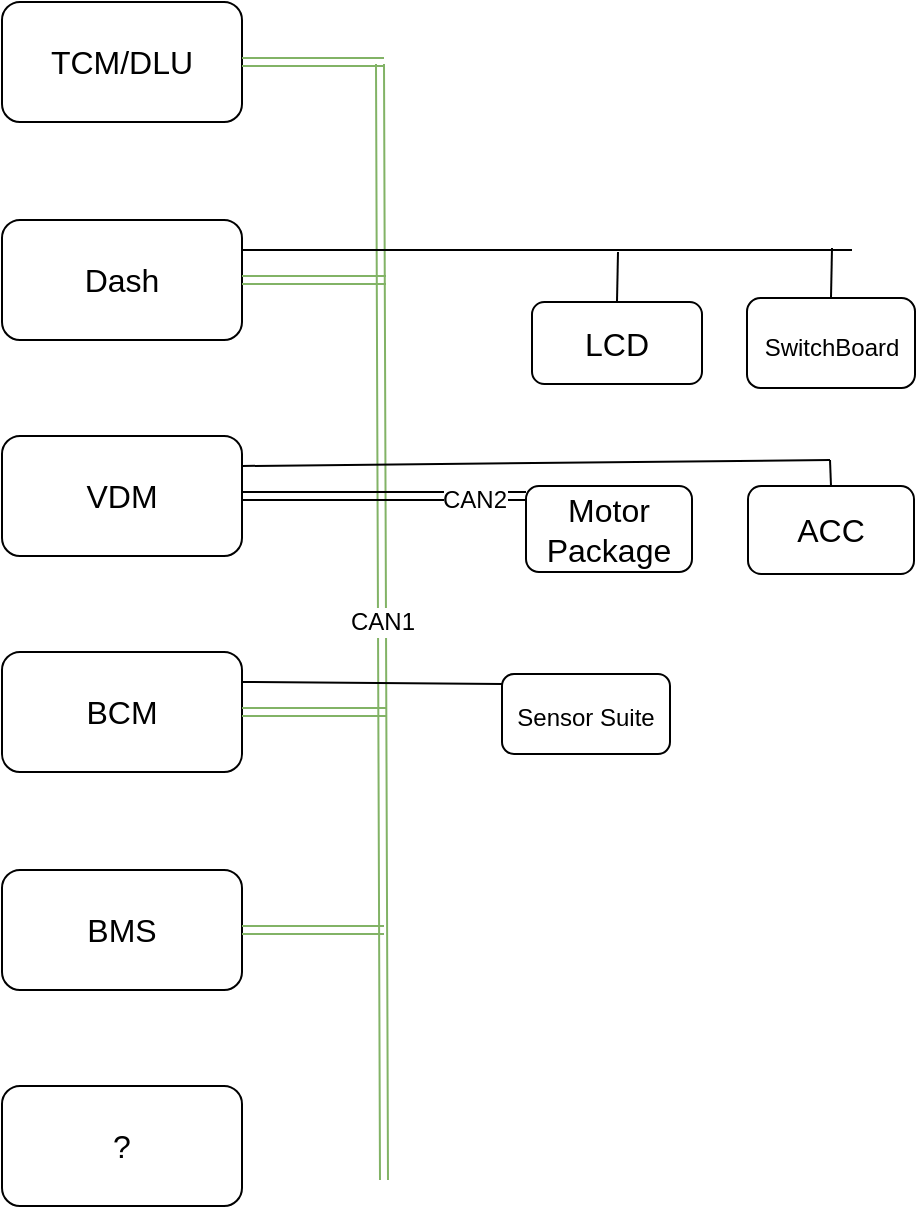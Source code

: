 <mxfile version="21.7.5" type="github">
  <diagram name="Page-1" id="QFaHgK8QH7e0BLoNnNYx">
    <mxGraphModel dx="1522" dy="1214" grid="0" gridSize="10" guides="1" tooltips="1" connect="1" arrows="1" fold="1" page="0" pageScale="1" pageWidth="850" pageHeight="1100" math="0" shadow="0">
      <root>
        <mxCell id="0" />
        <mxCell id="1" parent="0" />
        <mxCell id="hRvjMiP3mQMjn01Ku15W-1" value="VDM" style="rounded=1;whiteSpace=wrap;html=1;fontSize=16;" vertex="1" parent="1">
          <mxGeometry x="-150" y="109" width="120" height="60" as="geometry" />
        </mxCell>
        <mxCell id="hRvjMiP3mQMjn01Ku15W-5" value="TCM/DLU" style="rounded=1;whiteSpace=wrap;html=1;fontSize=16;" vertex="1" parent="1">
          <mxGeometry x="-150" y="-108" width="120" height="60" as="geometry" />
        </mxCell>
        <mxCell id="hRvjMiP3mQMjn01Ku15W-6" value="Dash" style="rounded=1;whiteSpace=wrap;html=1;fontSize=16;" vertex="1" parent="1">
          <mxGeometry x="-150" y="1" width="120" height="60" as="geometry" />
        </mxCell>
        <mxCell id="hRvjMiP3mQMjn01Ku15W-18" value="?" style="rounded=1;whiteSpace=wrap;html=1;fontSize=16;" vertex="1" parent="1">
          <mxGeometry x="-150" y="434" width="120" height="60" as="geometry" />
        </mxCell>
        <mxCell id="hRvjMiP3mQMjn01Ku15W-19" value="BCM" style="rounded=1;whiteSpace=wrap;html=1;fontSize=16;" vertex="1" parent="1">
          <mxGeometry x="-150" y="217" width="120" height="60" as="geometry" />
        </mxCell>
        <mxCell id="hRvjMiP3mQMjn01Ku15W-20" value="BMS" style="rounded=1;whiteSpace=wrap;html=1;fontSize=16;" vertex="1" parent="1">
          <mxGeometry x="-150" y="326" width="120" height="60" as="geometry" />
        </mxCell>
        <mxCell id="hRvjMiP3mQMjn01Ku15W-21" value="CAN1" style="shape=link;html=1;rounded=0;fontSize=12;startSize=8;endSize=8;curved=1;fillColor=#d5e8d4;strokeColor=#82b366;" edge="1" parent="1">
          <mxGeometry width="100" relative="1" as="geometry">
            <mxPoint x="39" y="-77" as="sourcePoint" />
            <mxPoint x="41" y="481" as="targetPoint" />
            <mxPoint as="offset" />
          </mxGeometry>
        </mxCell>
        <mxCell id="hRvjMiP3mQMjn01Ku15W-22" value="" style="shape=link;html=1;rounded=0;fontSize=12;startSize=8;endSize=8;curved=1;exitX=1;exitY=0.5;exitDx=0;exitDy=0;fillColor=#d5e8d4;strokeColor=#82b366;" edge="1" parent="1" source="hRvjMiP3mQMjn01Ku15W-5">
          <mxGeometry width="100" relative="1" as="geometry">
            <mxPoint x="150" y="176" as="sourcePoint" />
            <mxPoint x="41" y="-78" as="targetPoint" />
          </mxGeometry>
        </mxCell>
        <mxCell id="hRvjMiP3mQMjn01Ku15W-23" value="" style="shape=link;html=1;rounded=0;fontSize=12;startSize=8;endSize=8;curved=1;fillColor=#d5e8d4;strokeColor=#82b366;" edge="1" parent="1" source="hRvjMiP3mQMjn01Ku15W-6">
          <mxGeometry width="100" relative="1" as="geometry">
            <mxPoint x="-30" y="31" as="sourcePoint" />
            <mxPoint x="42" y="31" as="targetPoint" />
          </mxGeometry>
        </mxCell>
        <mxCell id="hRvjMiP3mQMjn01Ku15W-24" value="" style="shape=link;html=1;rounded=0;fontSize=12;startSize=8;endSize=8;curved=1;exitX=1;exitY=0.5;exitDx=0;exitDy=0;fillColor=#d5e8d4;strokeColor=#82b366;" edge="1" parent="1" source="hRvjMiP3mQMjn01Ku15W-1">
          <mxGeometry width="100" relative="1" as="geometry">
            <mxPoint x="150" y="176" as="sourcePoint" />
            <mxPoint x="40" y="139" as="targetPoint" />
          </mxGeometry>
        </mxCell>
        <mxCell id="hRvjMiP3mQMjn01Ku15W-25" value="" style="shape=link;html=1;rounded=0;fontSize=12;startSize=8;endSize=8;curved=1;fillColor=#d5e8d4;strokeColor=#82b366;" edge="1" parent="1">
          <mxGeometry width="100" relative="1" as="geometry">
            <mxPoint x="-30" y="247" as="sourcePoint" />
            <mxPoint x="42" y="247" as="targetPoint" />
          </mxGeometry>
        </mxCell>
        <mxCell id="hRvjMiP3mQMjn01Ku15W-26" value="" style="shape=link;html=1;rounded=0;fontSize=12;startSize=8;endSize=8;curved=1;exitX=1;exitY=0.5;exitDx=0;exitDy=0;fillColor=#d5e8d4;strokeColor=#82b366;" edge="1" parent="1" source="hRvjMiP3mQMjn01Ku15W-20">
          <mxGeometry width="100" relative="1" as="geometry">
            <mxPoint x="150" y="176" as="sourcePoint" />
            <mxPoint x="41" y="356" as="targetPoint" />
          </mxGeometry>
        </mxCell>
        <mxCell id="hRvjMiP3mQMjn01Ku15W-27" value="Motor Package" style="rounded=1;whiteSpace=wrap;html=1;fontSize=16;" vertex="1" parent="1">
          <mxGeometry x="112" y="134" width="83" height="43" as="geometry" />
        </mxCell>
        <mxCell id="hRvjMiP3mQMjn01Ku15W-30" value="" style="shape=link;html=1;rounded=0;fontSize=12;startSize=8;endSize=8;curved=1;" edge="1" parent="1" source="hRvjMiP3mQMjn01Ku15W-1">
          <mxGeometry width="100" relative="1" as="geometry">
            <mxPoint x="150" y="176" as="sourcePoint" />
            <mxPoint x="112" y="139" as="targetPoint" />
          </mxGeometry>
        </mxCell>
        <mxCell id="hRvjMiP3mQMjn01Ku15W-32" value="&lt;font style=&quot;font-size: 12px;&quot;&gt;CAN2&lt;/font&gt;" style="edgeLabel;html=1;align=center;verticalAlign=middle;resizable=0;points=[];fontSize=16;" vertex="1" connectable="0" parent="hRvjMiP3mQMjn01Ku15W-30">
          <mxGeometry x="0.634" relative="1" as="geometry">
            <mxPoint as="offset" />
          </mxGeometry>
        </mxCell>
        <mxCell id="hRvjMiP3mQMjn01Ku15W-33" value="" style="endArrow=none;html=1;rounded=0;fontSize=12;startSize=8;endSize=8;curved=1;exitX=1;exitY=0.25;exitDx=0;exitDy=0;" edge="1" parent="1" source="hRvjMiP3mQMjn01Ku15W-1">
          <mxGeometry width="50" height="50" relative="1" as="geometry">
            <mxPoint x="175" y="201" as="sourcePoint" />
            <mxPoint x="264" y="121" as="targetPoint" />
          </mxGeometry>
        </mxCell>
        <mxCell id="hRvjMiP3mQMjn01Ku15W-34" value="ACC" style="rounded=1;whiteSpace=wrap;html=1;fontSize=16;" vertex="1" parent="1">
          <mxGeometry x="223" y="134" width="83" height="44" as="geometry" />
        </mxCell>
        <mxCell id="hRvjMiP3mQMjn01Ku15W-36" value="" style="endArrow=none;html=1;rounded=0;fontSize=12;startSize=8;endSize=8;curved=1;exitX=0.5;exitY=0;exitDx=0;exitDy=0;" edge="1" parent="1" source="hRvjMiP3mQMjn01Ku15W-34">
          <mxGeometry width="50" height="50" relative="1" as="geometry">
            <mxPoint x="204" y="208" as="sourcePoint" />
            <mxPoint x="264" y="121" as="targetPoint" />
          </mxGeometry>
        </mxCell>
        <mxCell id="hRvjMiP3mQMjn01Ku15W-43" value="" style="endArrow=none;html=1;rounded=0;fontSize=12;startSize=8;endSize=8;curved=1;exitX=1;exitY=0.25;exitDx=0;exitDy=0;" edge="1" parent="1" source="hRvjMiP3mQMjn01Ku15W-19">
          <mxGeometry width="50" height="50" relative="1" as="geometry">
            <mxPoint x="172" y="283" as="sourcePoint" />
            <mxPoint x="100" y="233" as="targetPoint" />
          </mxGeometry>
        </mxCell>
        <mxCell id="hRvjMiP3mQMjn01Ku15W-45" value="&lt;font style=&quot;font-size: 12px;&quot;&gt;Sensor Suite&lt;/font&gt;" style="rounded=1;whiteSpace=wrap;html=1;fontSize=16;" vertex="1" parent="1">
          <mxGeometry x="100" y="228" width="84" height="40" as="geometry" />
        </mxCell>
        <mxCell id="hRvjMiP3mQMjn01Ku15W-46" value="LCD" style="rounded=1;whiteSpace=wrap;html=1;fontSize=16;" vertex="1" parent="1">
          <mxGeometry x="115" y="42" width="85" height="41" as="geometry" />
        </mxCell>
        <mxCell id="hRvjMiP3mQMjn01Ku15W-48" value="" style="endArrow=none;html=1;rounded=0;fontSize=12;startSize=8;endSize=8;curved=1;exitX=1;exitY=0.25;exitDx=0;exitDy=0;" edge="1" parent="1" source="hRvjMiP3mQMjn01Ku15W-6">
          <mxGeometry width="50" height="50" relative="1" as="geometry">
            <mxPoint x="172" y="131" as="sourcePoint" />
            <mxPoint x="275" y="16" as="targetPoint" />
          </mxGeometry>
        </mxCell>
        <mxCell id="hRvjMiP3mQMjn01Ku15W-50" value="" style="endArrow=none;html=1;rounded=0;fontSize=12;startSize=8;endSize=8;curved=1;entryX=0.5;entryY=0;entryDx=0;entryDy=0;" edge="1" parent="1" target="hRvjMiP3mQMjn01Ku15W-46">
          <mxGeometry width="50" height="50" relative="1" as="geometry">
            <mxPoint x="158" y="17" as="sourcePoint" />
            <mxPoint x="250" y="42" as="targetPoint" />
          </mxGeometry>
        </mxCell>
        <mxCell id="hRvjMiP3mQMjn01Ku15W-51" value="&lt;font style=&quot;font-size: 12px;&quot;&gt;SwitchBoard&lt;/font&gt;" style="rounded=1;whiteSpace=wrap;html=1;fontSize=16;" vertex="1" parent="1">
          <mxGeometry x="222.5" y="40" width="84" height="45" as="geometry" />
        </mxCell>
        <mxCell id="hRvjMiP3mQMjn01Ku15W-58" value="" style="endArrow=none;html=1;rounded=0;fontSize=12;startSize=8;endSize=8;curved=1;exitX=0.5;exitY=0;exitDx=0;exitDy=0;" edge="1" parent="1" source="hRvjMiP3mQMjn01Ku15W-51">
          <mxGeometry width="50" height="50" relative="1" as="geometry">
            <mxPoint x="169" y="86" as="sourcePoint" />
            <mxPoint x="265" y="15" as="targetPoint" />
          </mxGeometry>
        </mxCell>
      </root>
    </mxGraphModel>
  </diagram>
</mxfile>
